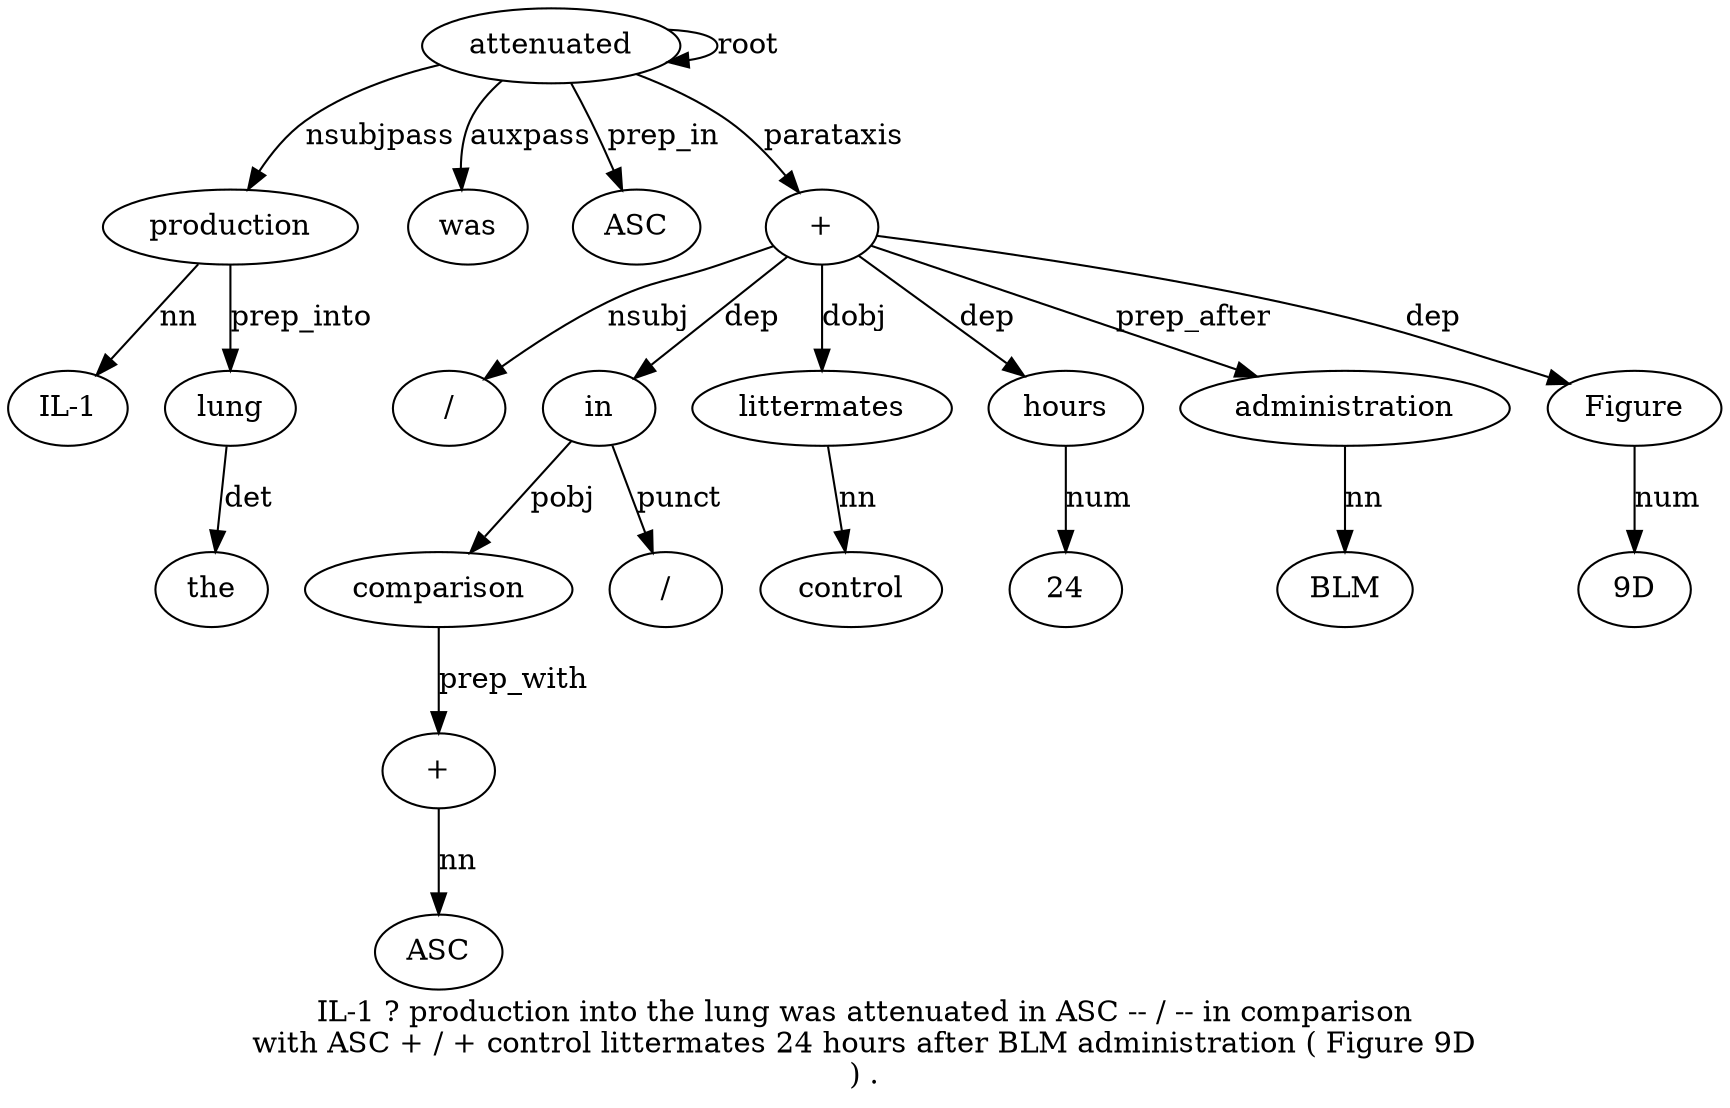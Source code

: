 digraph "IL-1 ? production into the lung was attenuated in ASC -- / -- in comparison with ASC + / + control littermates 24 hours after BLM administration ( Figure 9D ) ." {
label="IL-1 ? production into the lung was attenuated in ASC -- / -- in comparison
with ASC + / + control littermates 24 hours after BLM administration ( Figure 9D
) .";
production3 [style=filled, fillcolor=white, label=production];
"IL-1" [style=filled, fillcolor=white, label="IL-1"];
production3 -> "IL-1"  [label=nn];
attenuated8 [style=filled, fillcolor=white, label=attenuated];
attenuated8 -> production3  [label=nsubjpass];
lung6 [style=filled, fillcolor=white, label=lung];
the5 [style=filled, fillcolor=white, label=the];
lung6 -> the5  [label=det];
production3 -> lung6  [label=prep_into];
was7 [style=filled, fillcolor=white, label=was];
attenuated8 -> was7  [label=auxpass];
attenuated8 -> attenuated8  [label=root];
ASC10 [style=filled, fillcolor=white, label=ASC];
attenuated8 -> ASC10  [label=prep_in];
"+20" [style=filled, fillcolor=white, label="+"];
"/12" [style=filled, fillcolor=white, label="/"];
"+20" -> "/12"  [label=nsubj];
in14 [style=filled, fillcolor=white, label=in];
"+20" -> in14  [label=dep];
comparison15 [style=filled, fillcolor=white, label=comparison];
in14 -> comparison15  [label=pobj];
"+18" [style=filled, fillcolor=white, label="+"];
ASC17 [style=filled, fillcolor=white, label=ASC];
"+18" -> ASC17  [label=nn];
comparison15 -> "+18"  [label=prep_with];
"/19" [style=filled, fillcolor=white, label="/"];
in14 -> "/19"  [label=punct];
attenuated8 -> "+20"  [label=parataxis];
littermates22 [style=filled, fillcolor=white, label=littermates];
control21 [style=filled, fillcolor=white, label=control];
littermates22 -> control21  [label=nn];
"+20" -> littermates22  [label=dobj];
hours24 [style=filled, fillcolor=white, label=hours];
2423 [style=filled, fillcolor=white, label=24];
hours24 -> 2423  [label=num];
"+20" -> hours24  [label=dep];
administration27 [style=filled, fillcolor=white, label=administration];
BLM26 [style=filled, fillcolor=white, label=BLM];
administration27 -> BLM26  [label=nn];
"+20" -> administration27  [label=prep_after];
Figure29 [style=filled, fillcolor=white, label=Figure];
"+20" -> Figure29  [label=dep];
"9D30" [style=filled, fillcolor=white, label="9D"];
Figure29 -> "9D30"  [label=num];
}
